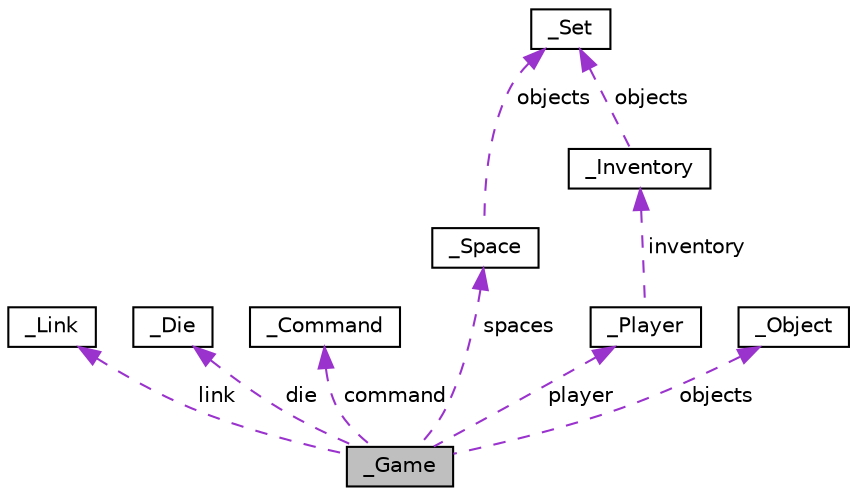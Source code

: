 digraph "_Game"
{
 // LATEX_PDF_SIZE
  edge [fontname="Helvetica",fontsize="10",labelfontname="Helvetica",labelfontsize="10"];
  node [fontname="Helvetica",fontsize="10",shape=record];
  Node1 [label="_Game",height=0.2,width=0.4,color="black", fillcolor="grey75", style="filled", fontcolor="black",tooltip=" "];
  Node2 -> Node1 [dir="back",color="darkorchid3",fontsize="10",style="dashed",label=" link" ,fontname="Helvetica"];
  Node2 [label="_Link",height=0.2,width=0.4,color="black", fillcolor="white", style="filled",URL="$struct__Link.html",tooltip=" "];
  Node3 -> Node1 [dir="back",color="darkorchid3",fontsize="10",style="dashed",label=" die" ,fontname="Helvetica"];
  Node3 [label="_Die",height=0.2,width=0.4,color="black", fillcolor="white", style="filled",URL="$struct__Die.html",tooltip=" "];
  Node4 -> Node1 [dir="back",color="darkorchid3",fontsize="10",style="dashed",label=" command" ,fontname="Helvetica"];
  Node4 [label="_Command",height=0.2,width=0.4,color="black", fillcolor="white", style="filled",URL="$struct__Command.html",tooltip=" "];
  Node5 -> Node1 [dir="back",color="darkorchid3",fontsize="10",style="dashed",label=" spaces" ,fontname="Helvetica"];
  Node5 [label="_Space",height=0.2,width=0.4,color="black", fillcolor="white", style="filled",URL="$struct__Space.html",tooltip=" "];
  Node6 -> Node5 [dir="back",color="darkorchid3",fontsize="10",style="dashed",label=" objects" ,fontname="Helvetica"];
  Node6 [label="_Set",height=0.2,width=0.4,color="black", fillcolor="white", style="filled",URL="$struct__Set.html",tooltip=" "];
  Node7 -> Node1 [dir="back",color="darkorchid3",fontsize="10",style="dashed",label=" objects" ,fontname="Helvetica"];
  Node7 [label="_Object",height=0.2,width=0.4,color="black", fillcolor="white", style="filled",URL="$struct__Object.html",tooltip=" "];
  Node8 -> Node1 [dir="back",color="darkorchid3",fontsize="10",style="dashed",label=" player" ,fontname="Helvetica"];
  Node8 [label="_Player",height=0.2,width=0.4,color="black", fillcolor="white", style="filled",URL="$struct__Player.html",tooltip=" "];
  Node9 -> Node8 [dir="back",color="darkorchid3",fontsize="10",style="dashed",label=" inventory" ,fontname="Helvetica"];
  Node9 [label="_Inventory",height=0.2,width=0.4,color="black", fillcolor="white", style="filled",URL="$struct__Inventory.html",tooltip=" "];
  Node6 -> Node9 [dir="back",color="darkorchid3",fontsize="10",style="dashed",label=" objects" ,fontname="Helvetica"];
}
